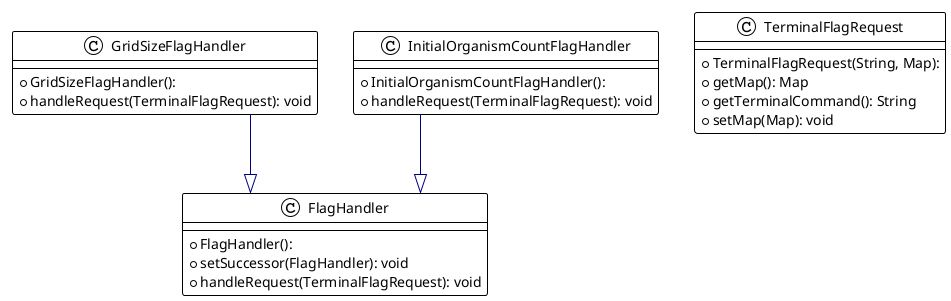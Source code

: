 @startuml

!theme plain
top to bottom direction
skinparam linetype ortho

class FlagHandler {
  + FlagHandler(): 
  + setSuccessor(FlagHandler): void
  + handleRequest(TerminalFlagRequest): void
}
class GridSizeFlagHandler {
  + GridSizeFlagHandler(): 
  + handleRequest(TerminalFlagRequest): void
}
class InitialOrganismCountFlagHandler {
  + InitialOrganismCountFlagHandler(): 
  + handleRequest(TerminalFlagRequest): void
}
class TerminalFlagRequest {
  + TerminalFlagRequest(String, Map): 
  + getMap(): Map
  + getTerminalCommand(): String
  + setMap(Map): void
}

GridSizeFlagHandler              -[#000082,plain]-^  FlagHandler                     
InitialOrganismCountFlagHandler  -[#000082,plain]-^  FlagHandler                     
@enduml
